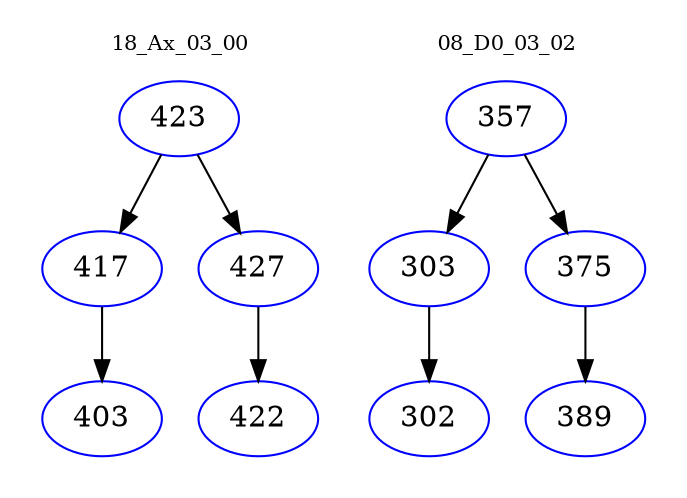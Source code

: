 digraph{
subgraph cluster_0 {
color = white
label = "18_Ax_03_00";
fontsize=10;
T0_423 [label="423", color="blue"]
T0_423 -> T0_417 [color="black"]
T0_417 [label="417", color="blue"]
T0_417 -> T0_403 [color="black"]
T0_403 [label="403", color="blue"]
T0_423 -> T0_427 [color="black"]
T0_427 [label="427", color="blue"]
T0_427 -> T0_422 [color="black"]
T0_422 [label="422", color="blue"]
}
subgraph cluster_1 {
color = white
label = "08_D0_03_02";
fontsize=10;
T1_357 [label="357", color="blue"]
T1_357 -> T1_303 [color="black"]
T1_303 [label="303", color="blue"]
T1_303 -> T1_302 [color="black"]
T1_302 [label="302", color="blue"]
T1_357 -> T1_375 [color="black"]
T1_375 [label="375", color="blue"]
T1_375 -> T1_389 [color="black"]
T1_389 [label="389", color="blue"]
}
}

